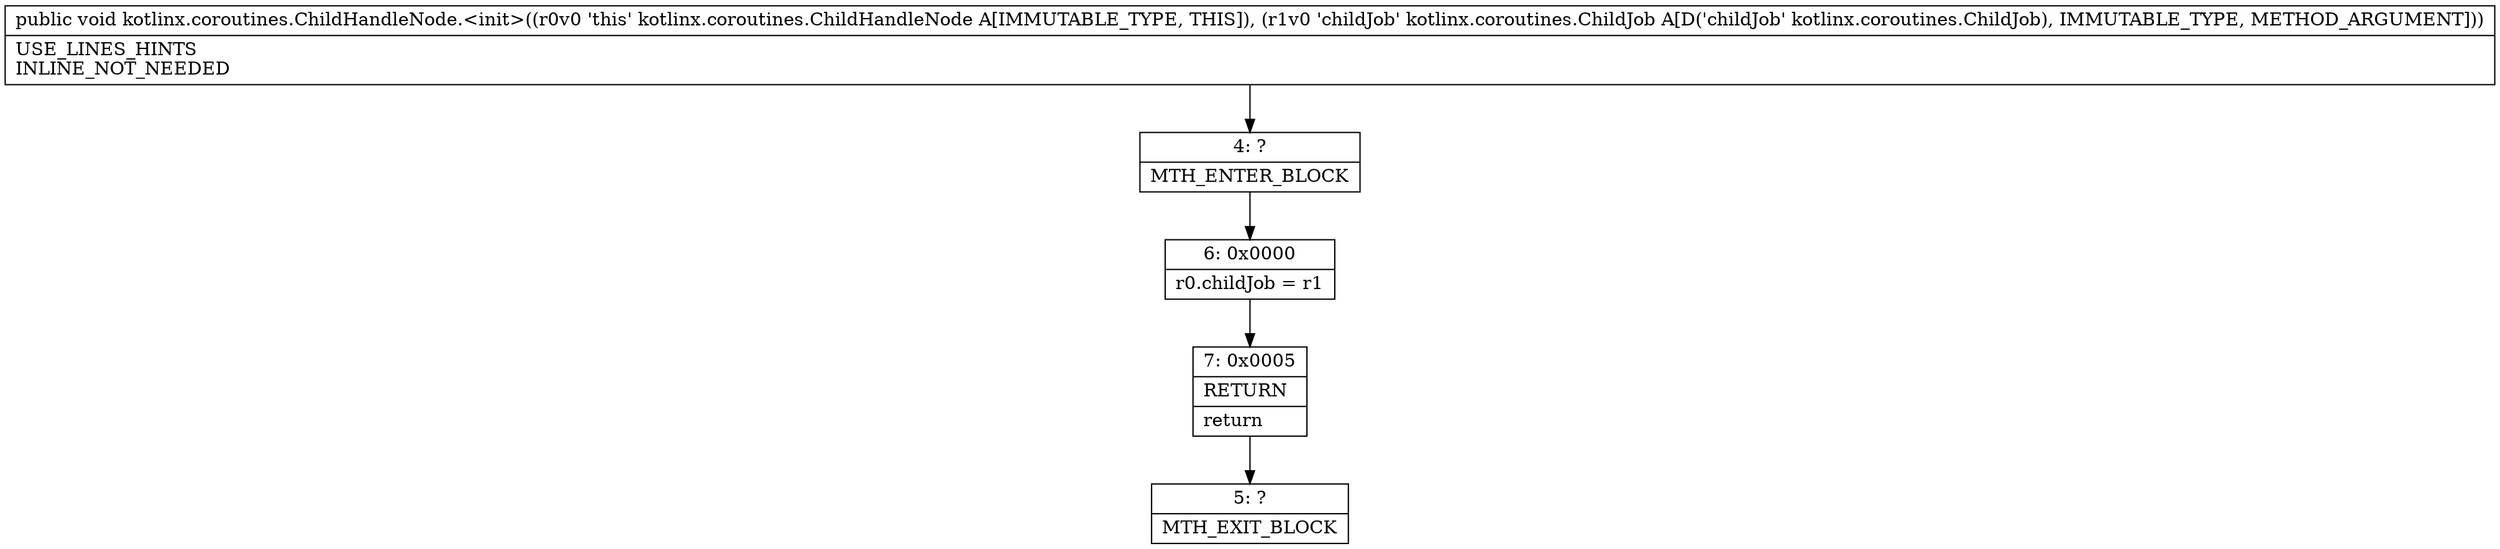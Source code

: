 digraph "CFG forkotlinx.coroutines.ChildHandleNode.\<init\>(Lkotlinx\/coroutines\/ChildJob;)V" {
Node_4 [shape=record,label="{4\:\ ?|MTH_ENTER_BLOCK\l}"];
Node_6 [shape=record,label="{6\:\ 0x0000|r0.childJob = r1\l}"];
Node_7 [shape=record,label="{7\:\ 0x0005|RETURN\l|return\l}"];
Node_5 [shape=record,label="{5\:\ ?|MTH_EXIT_BLOCK\l}"];
MethodNode[shape=record,label="{public void kotlinx.coroutines.ChildHandleNode.\<init\>((r0v0 'this' kotlinx.coroutines.ChildHandleNode A[IMMUTABLE_TYPE, THIS]), (r1v0 'childJob' kotlinx.coroutines.ChildJob A[D('childJob' kotlinx.coroutines.ChildJob), IMMUTABLE_TYPE, METHOD_ARGUMENT]))  | USE_LINES_HINTS\lINLINE_NOT_NEEDED\l}"];
MethodNode -> Node_4;Node_4 -> Node_6;
Node_6 -> Node_7;
Node_7 -> Node_5;
}

